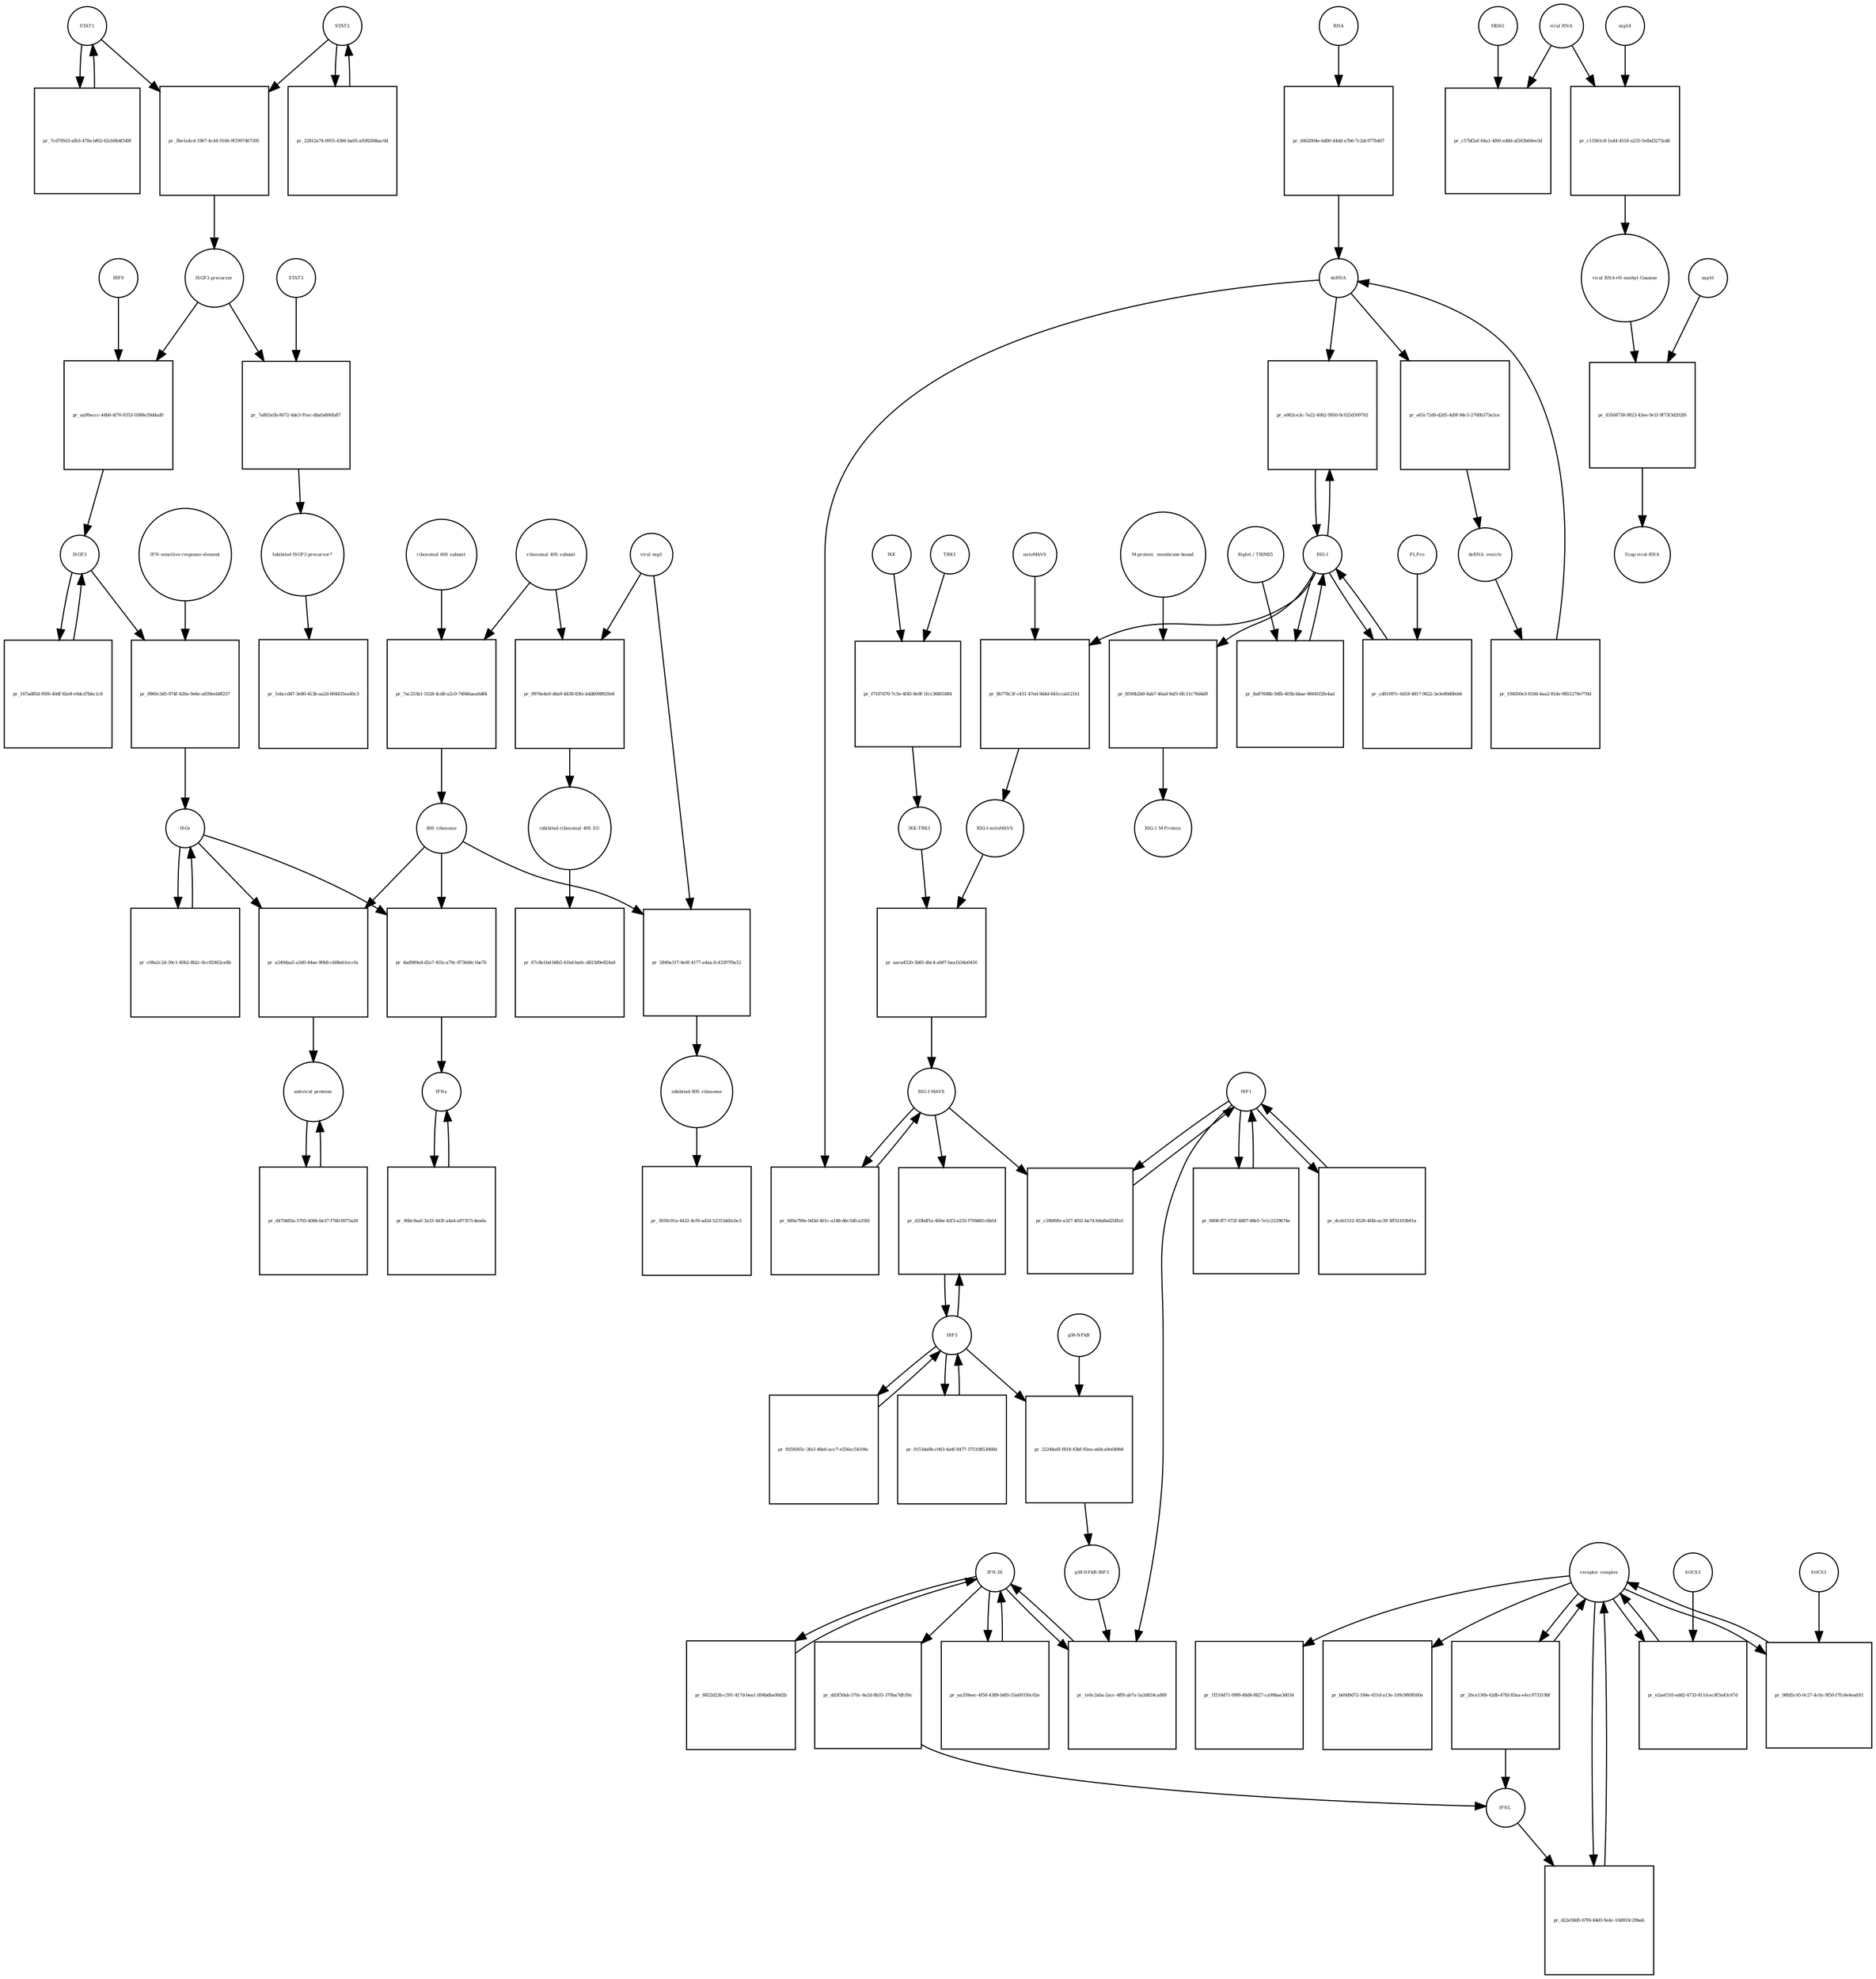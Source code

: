 strict digraph  {
STAT1 [annotation="", bipartite=0, cls=macromolecule, fontsize=4, label=STAT1, shape=circle];
"pr_3be1a4cd-1967-4c44-9166-9f1997467305" [annotation="", bipartite=1, cls=process, fontsize=4, label="pr_3be1a4cd-1967-4c44-9166-9f1997467305", shape=square];
STAT2 [annotation="", bipartite=0, cls=macromolecule, fontsize=4, label=STAT2, shape=circle];
"ISGF3 precursor" [annotation="", bipartite=0, cls=complex, fontsize=4, label="ISGF3 precursor", shape=circle];
"pr_aa99accc-44b0-4f76-9353-0388e39ddad0" [annotation="", bipartite=1, cls=process, fontsize=4, label="pr_aa99accc-44b0-4f76-9353-0388e39ddad0", shape=square];
IRF9 [annotation="", bipartite=0, cls=macromolecule, fontsize=4, label=IRF9, shape=circle];
ISGF3 [annotation="", bipartite=0, cls=complex, fontsize=4, label=ISGF3, shape=circle];
"pr_7cd79503-afb3-478a-bf62-62cb9b4f549f" [annotation="", bipartite=1, cls=process, fontsize=4, label="pr_7cd79503-afb3-478a-bf62-62cb9b4f549f", shape=square];
"pr_22812a74-0955-4366-ba05-a938284bac0d" [annotation="", bipartite=1, cls=process, fontsize=4, label="pr_22812a74-0955-4366-ba05-a938284bac0d", shape=square];
"receptor complex" [annotation="", bipartite=0, cls=complex, fontsize=4, label="receptor complex", shape=circle];
"pr_d22e58d5-67f6-44d3-9a4c-10d933c29bab" [annotation="", bipartite=1, cls=process, fontsize=4, label="pr_d22e58d5-67f6-44d3-9a4c-10d933c29bab", shape=square];
IFNL [annotation="", bipartite=0, cls=macromolecule, fontsize=4, label=IFNL, shape=circle];
"IFN-sensitive-response-element" [annotation="", bipartite=0, cls="nucleic acid feature", fontsize=4, label="IFN-sensitive-response-element", shape=circle];
"pr_0960c3d5-974f-426a-9e6e-a839eeb8f257" [annotation="", bipartite=1, cls=process, fontsize=4, label="pr_0960c3d5-974f-426a-9e6e-a839eeb8f257", shape=square];
ISGs [annotation="", bipartite=0, cls="nucleic acid feature", fontsize=4, label=ISGs, shape=circle];
"pr_4ad989ed-d2a7-41fe-a70c-8736d4c1be76" [annotation="", bipartite=1, cls=process, fontsize=4, label="pr_4ad989ed-d2a7-41fe-a70c-8736d4c1be76", shape=square];
IFNs [annotation="", bipartite=0, cls=macromolecule, fontsize=4, label=IFNs, shape=circle];
"80S ribosome" [annotation="", bipartite=0, cls=complex, fontsize=4, label="80S ribosome", shape=circle];
"pr_a249daa5-a3d0-44ae-90b8-cb08eb1eccfa" [annotation="", bipartite=1, cls=process, fontsize=4, label="pr_a249daa5-a3d0-44ae-90b8-cb08eb1eccfa", shape=square];
"antiviral proteins" [annotation="", bipartite=0, cls=macromolecule, fontsize=4, label="antiviral proteins", shape=circle];
"pr_167ad85d-95f6-40df-82e8-e0dcd7bbc1c8" [annotation="", bipartite=1, cls=process, fontsize=4, label="pr_167ad85d-95f6-40df-82e8-e0dcd7bbc1c8", shape=square];
"pr_c08a2c2d-30c1-40b2-8b2c-8cc82462ce8b" [annotation="", bipartite=1, cls=process, fontsize=4, label="pr_c08a2c2d-30c1-40b2-8b2c-8cc82462ce8b", shape=square];
"pr_d470483a-5705-408b-be37-f76fc0975a26" [annotation="", bipartite=1, cls=process, fontsize=4, label="pr_d470483a-5705-408b-be37-f76fc0975a26", shape=square];
"viral RNA" [annotation="", bipartite=0, cls="nucleic acid feature", fontsize=4, label="viral RNA", shape=circle];
"pr_c57bf2af-84a1-4f60-a48d-af263b60ee3d" [annotation="", bipartite=1, cls=process, fontsize=4, label="pr_c57bf2af-84a1-4f60-a48d-af263b60ee3d", shape=square];
MDA5 [annotation="", bipartite=0, cls=macromolecule, fontsize=4, label=MDA5, shape=circle];
"pr_c13361c8-1a44-4518-a235-5efbd3273cd6" [annotation="", bipartite=1, cls=process, fontsize=4, label="pr_c13361c8-1a44-4518-a235-5efbd3273cd6", shape=square];
"viral RNA+N-methyl-Guanine" [annotation="", bipartite=0, cls="nucleic acid feature", fontsize=4, label="viral RNA+N-methyl-Guanine", shape=circle];
nsp14 [annotation="", bipartite=0, cls=macromolecule, fontsize=4, label=nsp14, shape=circle];
"pr_83568738-9823-45ee-9e1f-9f75f3d202f6" [annotation="", bipartite=1, cls=process, fontsize=4, label="pr_83568738-9823-45ee-9e1f-9f75f3d202f6", shape=square];
"5'cap-viral-RNA" [annotation="", bipartite=0, cls="nucleic acid feature", fontsize=4, label="5'cap-viral-RNA", shape=circle];
nsp16 [annotation="", bipartite=0, cls=macromolecule, fontsize=4, label=nsp16, shape=circle];
IKK [annotation="", bipartite=0, cls=macromolecule, fontsize=4, label=IKK, shape=circle];
"pr_f7107d70-7c5e-4f45-8e9f-1fcc36801884" [annotation="", bipartite=1, cls=process, fontsize=4, label="pr_f7107d70-7c5e-4f45-8e9f-1fcc36801884", shape=square];
TBK1 [annotation="", bipartite=0, cls=macromolecule, fontsize=4, label=TBK1, shape=circle];
"IKK-TBK1" [annotation="", bipartite=0, cls=complex, fontsize=4, label="IKK-TBK1", shape=circle];
IRF3 [annotation="", bipartite=0, cls=macromolecule, fontsize=4, label=IRF3, shape=circle];
"pr_d33bdf1a-46be-42f3-a232-f709d81c6b54" [annotation="", bipartite=1, cls=process, fontsize=4, label="pr_d33bdf1a-46be-42f3-a232-f709d81c6b54", shape=square];
"RIG-I-MAVS" [annotation="", bipartite=0, cls=complex, fontsize=4, label="RIG-I-MAVS", shape=circle];
"pr_9d9a796e-0d3d-401c-a148-d6c5dfca35fd" [annotation="", bipartite=1, cls=process, fontsize=4, label="pr_9d9a796e-0d3d-401c-a148-d6c5dfca35fd", shape=square];
dsRNA [annotation="", bipartite=0, cls="nucleic acid feature", fontsize=4, label=dsRNA, shape=circle];
IRF1 [annotation="", bipartite=0, cls=macromolecule, fontsize=4, label=IRF1, shape=circle];
"pr_c29bf0fe-a327-4f02-ba74-b9a8ad25ffa5" [annotation="", bipartite=1, cls=process, fontsize=4, label="pr_c29bf0fe-a327-4f02-ba74-b9a8ad25ffa5", shape=square];
"IFN-III" [annotation="", bipartite=0, cls=macromolecule, fontsize=4, label="IFN-III", shape=circle];
"pr_aa359aec-4f58-4389-b4f0-55a69330c02e" [annotation="", bipartite=1, cls=process, fontsize=4, label="pr_aa359aec-4f58-4389-b4f0-55a69330c02e", shape=square];
"pr_8822d23b-c591-417d-bea1-894bdba00d2b" [annotation="", bipartite=1, cls=process, fontsize=4, label="pr_8822d23b-c591-417d-bea1-894bdba00d2b", shape=square];
"pr_1e6c2aba-2acc-4ff8-ab7a-5a2d824ca889" [annotation="", bipartite=1, cls=process, fontsize=4, label="pr_1e6c2aba-2acc-4ff8-ab7a-5a2d824ca889", shape=square];
"p38-NFkB-IRF3" [annotation="", bipartite=0, cls=complex, fontsize=4, label="p38-NFkB-IRF3", shape=circle];
"pr_dd3f50ab-370c-4e2d-8b35-370ba7dfcf6c" [annotation="", bipartite=1, cls=process, fontsize=4, label="pr_dd3f50ab-370c-4e2d-8b35-370ba7dfcf6c", shape=square];
"RIG-I" [annotation="", bipartite=0, cls=macromolecule, fontsize=4, label="RIG-I", shape=circle];
"pr_e862ce3c-7e22-4062-9950-9c025d509702" [annotation="", bipartite=1, cls=process, fontsize=4, label="pr_e862ce3c-7e22-4062-9950-9c025d509702", shape=square];
"RIG-I-mitoMAVS" [annotation="", bipartite=0, cls=complex, fontsize=4, label="RIG-I-mitoMAVS", shape=circle];
"pr_aaca4520-3b85-4bc4-ab97-bea1b34a0450" [annotation="", bipartite=1, cls=process, fontsize=4, label="pr_aaca4520-3b85-4bc4-ab97-bea1b34a0450", shape=square];
"p38-NFkB" [annotation="", bipartite=0, cls=complex, fontsize=4, label="p38-NFkB", shape=circle];
"pr_22244a6f-f818-43bf-92ea-a6dca9e649b8" [annotation="", bipartite=1, cls=process, fontsize=4, label="pr_22244a6f-f818-43bf-92ea-a6dca9e649b8", shape=square];
"pr_a65c72d0-d2d5-4d9f-84c5-2760b373e2ce" [annotation="", bipartite=1, cls=process, fontsize=4, label="pr_a65c72d0-d2d5-4d9f-84c5-2760b373e2ce", shape=square];
dsRNA_vesicle [annotation="", bipartite=0, cls="nucleic acid feature", fontsize=4, label=dsRNA_vesicle, shape=circle];
"pr_194050e3-810d-4aa2-81de-9851279e770d" [annotation="", bipartite=1, cls=process, fontsize=4, label="pr_194050e3-810d-4aa2-81de-9851279e770d", shape=square];
"pr_9259265c-3fe2-46e6-acc7-e556ec54104c" [annotation="", bipartite=1, cls=process, fontsize=4, label="pr_9259265c-3fe2-46e6-acc7-e556ec54104c", shape=square];
"pr_0153da0b-c063-4a4f-8477-57510853068d" [annotation="", bipartite=1, cls=process, fontsize=4, label="pr_0153da0b-c063-4a4f-8477-57510853068d", shape=square];
"pr_680fcff7-072f-4887-88e5-7e1c2229674e" [annotation="", bipartite=1, cls=process, fontsize=4, label="pr_680fcff7-072f-4887-88e5-7e1c2229674e", shape=square];
"pr_dceb1512-4526-4f4b-ac39-3ff55103b91a" [annotation="", bipartite=1, cls=process, fontsize=4, label="pr_dceb1512-4526-4f4b-ac39-3ff55103b91a", shape=square];
RNA [annotation="", bipartite=0, cls="nucleic acid feature", fontsize=4, label=RNA, shape=circle];
"pr_d462004e-bd00-44dd-a7b6-7c2dc977b467" [annotation="", bipartite=1, cls=process, fontsize=4, label="pr_d462004e-bd00-44dd-a7b6-7c2dc977b467", shape=square];
"ribosomal 60S subunit" [annotation="", bipartite=0, cls=complex, fontsize=4, label="ribosomal 60S subunit", shape=circle];
"pr_7ac253b1-5528-4cd8-a2c0-74946aea0d84" [annotation="", bipartite=1, cls=process, fontsize=4, label="pr_7ac253b1-5528-4cd8-a2c0-74946aea0d84", shape=square];
"ribosomal 40S subunit" [annotation="", bipartite=0, cls=complex, fontsize=4, label="ribosomal 40S subunit", shape=circle];
"pr_9976e4e0-d6a9-4438-83fe-b4d6098929e8" [annotation="", bipartite=1, cls=process, fontsize=4, label="pr_9976e4e0-d6a9-4438-83fe-b4d6098929e8", shape=square];
"viral nsp1" [annotation="", bipartite=0, cls=macromolecule, fontsize=4, label="viral nsp1", shape=circle];
"inhibited ribosomal 40S SU" [annotation="urn_miriam_doi_10.1101%2F2020.05.18.102467", bipartite=0, cls=complex, fontsize=4, label="inhibited ribosomal 40S SU", shape=circle];
"pr_5849a317-6e9f-4177-a4aa-fc43397f9a52" [annotation="", bipartite=1, cls=process, fontsize=4, label="pr_5849a317-6e9f-4177-a4aa-fc43397f9a52", shape=square];
"inhibited 80S ribosome" [annotation="", bipartite=0, cls=complex, fontsize=4, label="inhibited 80S ribosome", shape=circle];
"pr_7a802e5b-8072-4de3-91ec-dbafa806fa87" [annotation="", bipartite=1, cls=process, fontsize=4, label="pr_7a802e5b-8072-4de3-91ec-dbafa806fa87", shape=square];
STAT3 [annotation="", bipartite=0, cls=macromolecule, fontsize=4, label=STAT3, shape=circle];
"Inhibited ISGF3 precursor?" [annotation="", bipartite=0, cls=complex, fontsize=4, label="Inhibited ISGF3 precursor?", shape=circle];
"pr_96bc9aaf-3a33-443f-a4a4-a97357c4ea6a" [annotation="", bipartite=1, cls=process, fontsize=4, label="pr_96bc9aaf-3a33-443f-a4a4-a97357c4ea6a", shape=square];
"pr_e2aef310-edd2-4733-811d-ec8f3a43c67d" [annotation="", bipartite=1, cls=process, fontsize=4, label="pr_e2aef310-edd2-4733-811d-ec8f3a43c67d", shape=square];
SOCS3 [annotation="", bipartite=0, cls=macromolecule, fontsize=4, label=SOCS3, shape=circle];
"pr_98fd5c45-0c27-4c0c-9f50-f7fc6e4ea693" [annotation="", bipartite=1, cls=process, fontsize=4, label="pr_98fd5c45-0c27-4c0c-9f50-f7fc6e4ea693", shape=square];
SOCS1 [annotation="", bipartite=0, cls=macromolecule, fontsize=4, label=SOCS1, shape=circle];
"pr_1ebccd47-3e80-413b-aa2d-804435ea40c3" [annotation="", bipartite=1, cls=process, fontsize=4, label="pr_1ebccd47-3e80-413b-aa2d-804435ea40c3", shape=square];
"pr_1f516d71-09f8-48d8-8827-ca99bae3d034" [annotation="", bipartite=1, cls=process, fontsize=4, label="pr_1f516d71-09f8-48d8-8827-ca99bae3d034", shape=square];
"pr_b69d9d72-184e-451d-a13e-109c9808580e" [annotation="", bipartite=1, cls=process, fontsize=4, label="pr_b69d9d72-184e-451d-a13e-109c9808580e", shape=square];
"pr_3930c91a-4422-4cf6-ad2d-52315dd2cbc5" [annotation="", bipartite=1, cls=process, fontsize=4, label="pr_3930c91a-4422-4cf6-ad2d-52315dd2cbc5", shape=square];
"pr_67c8e1bd-b6b5-41bd-ba0c-d823d9e824a8" [annotation="", bipartite=1, cls=process, fontsize=4, label="pr_67c8e1bd-b6b5-41bd-ba0c-d823d9e824a8", shape=square];
"pr_26ce136b-42db-47fd-83aa-e4cc973319bf" [annotation="", bipartite=1, cls=process, fontsize=4, label="pr_26ce136b-42db-47fd-83aa-e4cc973319bf", shape=square];
"M-protein_ membrane-bound" [annotation="", bipartite=0, cls=macromolecule, fontsize=4, label="M-protein_ membrane-bound", shape=circle];
"pr_8590b2b0-8ab7-46ad-9af5-6fc11c76d4d9" [annotation="", bipartite=1, cls=process, fontsize=4, label="pr_8590b2b0-8ab7-46ad-9af5-6fc11c76d4d9", shape=square];
"RIG-1 M-Protein" [annotation="", bipartite=0, cls=complex, fontsize=4, label="RIG-1 M-Protein", shape=circle];
"pr_8b778c3f-c431-47ed-9d4d-841ccab12161" [annotation="", bipartite=1, cls=process, fontsize=4, label="pr_8b778c3f-c431-47ed-9d4d-841ccab12161", shape=square];
mitoMAVS [annotation="", bipartite=0, cls=macromolecule, fontsize=4, label=mitoMAVS, shape=circle];
"pr_8a87608b-58fb-403b-bbae-96641f2fe4ad" [annotation="", bipartite=1, cls=process, fontsize=4, label="pr_8a87608b-58fb-403b-bbae-96641f2fe4ad", shape=square];
"Riplet / TRIM25" [annotation="", bipartite=0, cls=macromolecule, fontsize=4, label="Riplet / TRIM25", shape=circle];
"pr_cd01097c-6d18-4817-9622-3e3e80d0feb6" [annotation="", bipartite=1, cls=process, fontsize=4, label="pr_cd01097c-6d18-4817-9622-3e3e80d0feb6", shape=square];
PLPro [annotation="", bipartite=0, cls=macromolecule, fontsize=4, label=PLPro, shape=circle];
STAT1 -> "pr_3be1a4cd-1967-4c44-9166-9f1997467305"  [annotation="", interaction_type=consumption];
STAT1 -> "pr_7cd79503-afb3-478a-bf62-62cb9b4f549f"  [annotation="", interaction_type=consumption];
"pr_3be1a4cd-1967-4c44-9166-9f1997467305" -> "ISGF3 precursor"  [annotation="", interaction_type=production];
STAT2 -> "pr_3be1a4cd-1967-4c44-9166-9f1997467305"  [annotation="", interaction_type=consumption];
STAT2 -> "pr_22812a74-0955-4366-ba05-a938284bac0d"  [annotation="", interaction_type=consumption];
"ISGF3 precursor" -> "pr_aa99accc-44b0-4f76-9353-0388e39ddad0"  [annotation="", interaction_type=consumption];
"ISGF3 precursor" -> "pr_7a802e5b-8072-4de3-91ec-dbafa806fa87"  [annotation="", interaction_type=consumption];
"pr_aa99accc-44b0-4f76-9353-0388e39ddad0" -> ISGF3  [annotation="", interaction_type=production];
IRF9 -> "pr_aa99accc-44b0-4f76-9353-0388e39ddad0"  [annotation="", interaction_type=consumption];
ISGF3 -> "pr_0960c3d5-974f-426a-9e6e-a839eeb8f257"  [annotation="", interaction_type="necessary stimulation"];
ISGF3 -> "pr_167ad85d-95f6-40df-82e8-e0dcd7bbc1c8"  [annotation="", interaction_type=consumption];
"pr_7cd79503-afb3-478a-bf62-62cb9b4f549f" -> STAT1  [annotation="", interaction_type=production];
"pr_22812a74-0955-4366-ba05-a938284bac0d" -> STAT2  [annotation="", interaction_type=production];
"receptor complex" -> "pr_d22e58d5-67f6-44d3-9a4c-10d933c29bab"  [annotation="", interaction_type=consumption];
"receptor complex" -> "pr_e2aef310-edd2-4733-811d-ec8f3a43c67d"  [annotation="", interaction_type=consumption];
"receptor complex" -> "pr_98fd5c45-0c27-4c0c-9f50-f7fc6e4ea693"  [annotation="", interaction_type=consumption];
"receptor complex" -> "pr_1f516d71-09f8-48d8-8827-ca99bae3d034"  [annotation="", interaction_type=consumption];
"receptor complex" -> "pr_b69d9d72-184e-451d-a13e-109c9808580e"  [annotation="", interaction_type=consumption];
"receptor complex" -> "pr_26ce136b-42db-47fd-83aa-e4cc973319bf"  [annotation="", interaction_type=consumption];
"pr_d22e58d5-67f6-44d3-9a4c-10d933c29bab" -> "receptor complex"  [annotation="", interaction_type=production];
IFNL -> "pr_d22e58d5-67f6-44d3-9a4c-10d933c29bab"  [annotation="", interaction_type=stimulation];
"IFN-sensitive-response-element" -> "pr_0960c3d5-974f-426a-9e6e-a839eeb8f257"  [annotation="", interaction_type=consumption];
"pr_0960c3d5-974f-426a-9e6e-a839eeb8f257" -> ISGs  [annotation="", interaction_type=production];
ISGs -> "pr_4ad989ed-d2a7-41fe-a70c-8736d4c1be76"  [annotation="", interaction_type=consumption];
ISGs -> "pr_a249daa5-a3d0-44ae-90b8-cb08eb1eccfa"  [annotation="", interaction_type=consumption];
ISGs -> "pr_c08a2c2d-30c1-40b2-8b2c-8cc82462ce8b"  [annotation="", interaction_type=consumption];
"pr_4ad989ed-d2a7-41fe-a70c-8736d4c1be76" -> IFNs  [annotation="", interaction_type=production];
IFNs -> "pr_96bc9aaf-3a33-443f-a4a4-a97357c4ea6a"  [annotation="", interaction_type=consumption];
"80S ribosome" -> "pr_4ad989ed-d2a7-41fe-a70c-8736d4c1be76"  [annotation="", interaction_type=catalysis];
"80S ribosome" -> "pr_a249daa5-a3d0-44ae-90b8-cb08eb1eccfa"  [annotation="", interaction_type=catalysis];
"80S ribosome" -> "pr_5849a317-6e9f-4177-a4aa-fc43397f9a52"  [annotation="", interaction_type=consumption];
"pr_a249daa5-a3d0-44ae-90b8-cb08eb1eccfa" -> "antiviral proteins"  [annotation="", interaction_type=production];
"antiviral proteins" -> "pr_d470483a-5705-408b-be37-f76fc0975a26"  [annotation="", interaction_type=consumption];
"pr_167ad85d-95f6-40df-82e8-e0dcd7bbc1c8" -> ISGF3  [annotation="", interaction_type=production];
"pr_c08a2c2d-30c1-40b2-8b2c-8cc82462ce8b" -> ISGs  [annotation="", interaction_type=production];
"pr_d470483a-5705-408b-be37-f76fc0975a26" -> "antiviral proteins"  [annotation="", interaction_type=production];
"viral RNA" -> "pr_c57bf2af-84a1-4f60-a48d-af263b60ee3d"  [annotation="", interaction_type=consumption];
"viral RNA" -> "pr_c13361c8-1a44-4518-a235-5efbd3273cd6"  [annotation="", interaction_type=consumption];
MDA5 -> "pr_c57bf2af-84a1-4f60-a48d-af263b60ee3d"  [annotation="urn_miriam_doi_10.1016%2Fj.chom.2020.05.008", interaction_type=catalysis];
"pr_c13361c8-1a44-4518-a235-5efbd3273cd6" -> "viral RNA+N-methyl-Guanine"  [annotation="", interaction_type=production];
"viral RNA+N-methyl-Guanine" -> "pr_83568738-9823-45ee-9e1f-9f75f3d202f6"  [annotation="", interaction_type=consumption];
nsp14 -> "pr_c13361c8-1a44-4518-a235-5efbd3273cd6"  [annotation="", interaction_type=catalysis];
"pr_83568738-9823-45ee-9e1f-9f75f3d202f6" -> "5'cap-viral-RNA"  [annotation="", interaction_type=production];
nsp16 -> "pr_83568738-9823-45ee-9e1f-9f75f3d202f6"  [annotation="urn_miriam_doi_10.1016%2Fj.chom.2020.05.008", interaction_type=catalysis];
IKK -> "pr_f7107d70-7c5e-4f45-8e9f-1fcc36801884"  [annotation="", interaction_type=consumption];
"pr_f7107d70-7c5e-4f45-8e9f-1fcc36801884" -> "IKK-TBK1"  [annotation="", interaction_type=production];
TBK1 -> "pr_f7107d70-7c5e-4f45-8e9f-1fcc36801884"  [annotation="", interaction_type=consumption];
"IKK-TBK1" -> "pr_aaca4520-3b85-4bc4-ab97-bea1b34a0450"  [annotation="", interaction_type=consumption];
IRF3 -> "pr_d33bdf1a-46be-42f3-a232-f709d81c6b54"  [annotation="", interaction_type=consumption];
IRF3 -> "pr_22244a6f-f818-43bf-92ea-a6dca9e649b8"  [annotation="", interaction_type=consumption];
IRF3 -> "pr_9259265c-3fe2-46e6-acc7-e556ec54104c"  [annotation="", interaction_type=consumption];
IRF3 -> "pr_0153da0b-c063-4a4f-8477-57510853068d"  [annotation="", interaction_type=consumption];
"pr_d33bdf1a-46be-42f3-a232-f709d81c6b54" -> IRF3  [annotation="", interaction_type=production];
"RIG-I-MAVS" -> "pr_d33bdf1a-46be-42f3-a232-f709d81c6b54"  [annotation="", interaction_type=stimulation];
"RIG-I-MAVS" -> "pr_9d9a796e-0d3d-401c-a148-d6c5dfca35fd"  [annotation="", interaction_type=consumption];
"RIG-I-MAVS" -> "pr_c29bf0fe-a327-4f02-ba74-b9a8ad25ffa5"  [annotation="", interaction_type=catalysis];
"pr_9d9a796e-0d3d-401c-a148-d6c5dfca35fd" -> "RIG-I-MAVS"  [annotation="", interaction_type=production];
dsRNA -> "pr_9d9a796e-0d3d-401c-a148-d6c5dfca35fd"  [annotation="", interaction_type="necessary stimulation"];
dsRNA -> "pr_e862ce3c-7e22-4062-9950-9c025d509702"  [annotation="", interaction_type="necessary stimulation"];
dsRNA -> "pr_a65c72d0-d2d5-4d9f-84c5-2760b373e2ce"  [annotation="", interaction_type=consumption];
IRF1 -> "pr_c29bf0fe-a327-4f02-ba74-b9a8ad25ffa5"  [annotation="", interaction_type=consumption];
IRF1 -> "pr_1e6c2aba-2acc-4ff8-ab7a-5a2d824ca889"  [annotation="", interaction_type=stimulation];
IRF1 -> "pr_680fcff7-072f-4887-88e5-7e1c2229674e"  [annotation="", interaction_type=consumption];
IRF1 -> "pr_dceb1512-4526-4f4b-ac39-3ff55103b91a"  [annotation="", interaction_type=consumption];
"pr_c29bf0fe-a327-4f02-ba74-b9a8ad25ffa5" -> IRF1  [annotation="", interaction_type=production];
"IFN-III" -> "pr_aa359aec-4f58-4389-b4f0-55a69330c02e"  [annotation="", interaction_type=consumption];
"IFN-III" -> "pr_8822d23b-c591-417d-bea1-894bdba00d2b"  [annotation="", interaction_type=consumption];
"IFN-III" -> "pr_1e6c2aba-2acc-4ff8-ab7a-5a2d824ca889"  [annotation="", interaction_type=consumption];
"IFN-III" -> "pr_dd3f50ab-370c-4e2d-8b35-370ba7dfcf6c"  [annotation="", interaction_type=consumption];
"pr_aa359aec-4f58-4389-b4f0-55a69330c02e" -> "IFN-III"  [annotation="", interaction_type=production];
"pr_8822d23b-c591-417d-bea1-894bdba00d2b" -> "IFN-III"  [annotation="", interaction_type=production];
"pr_1e6c2aba-2acc-4ff8-ab7a-5a2d824ca889" -> "IFN-III"  [annotation="", interaction_type=production];
"p38-NFkB-IRF3" -> "pr_1e6c2aba-2acc-4ff8-ab7a-5a2d824ca889"  [annotation="", interaction_type=stimulation];
"pr_dd3f50ab-370c-4e2d-8b35-370ba7dfcf6c" -> IFNL  [annotation="", interaction_type=production];
"RIG-I" -> "pr_e862ce3c-7e22-4062-9950-9c025d509702"  [annotation="", interaction_type=consumption];
"RIG-I" -> "pr_8590b2b0-8ab7-46ad-9af5-6fc11c76d4d9"  [annotation="", interaction_type=consumption];
"RIG-I" -> "pr_8b778c3f-c431-47ed-9d4d-841ccab12161"  [annotation="", interaction_type=consumption];
"RIG-I" -> "pr_8a87608b-58fb-403b-bbae-96641f2fe4ad"  [annotation="", interaction_type=consumption];
"RIG-I" -> "pr_cd01097c-6d18-4817-9622-3e3e80d0feb6"  [annotation="", interaction_type=consumption];
"pr_e862ce3c-7e22-4062-9950-9c025d509702" -> "RIG-I"  [annotation="", interaction_type=production];
"RIG-I-mitoMAVS" -> "pr_aaca4520-3b85-4bc4-ab97-bea1b34a0450"  [annotation="", interaction_type=consumption];
"pr_aaca4520-3b85-4bc4-ab97-bea1b34a0450" -> "RIG-I-MAVS"  [annotation="", interaction_type=production];
"p38-NFkB" -> "pr_22244a6f-f818-43bf-92ea-a6dca9e649b8"  [annotation="", interaction_type=consumption];
"pr_22244a6f-f818-43bf-92ea-a6dca9e649b8" -> "p38-NFkB-IRF3"  [annotation="", interaction_type=production];
"pr_a65c72d0-d2d5-4d9f-84c5-2760b373e2ce" -> dsRNA_vesicle  [annotation="", interaction_type=production];
dsRNA_vesicle -> "pr_194050e3-810d-4aa2-81de-9851279e770d"  [annotation="", interaction_type=consumption];
"pr_194050e3-810d-4aa2-81de-9851279e770d" -> dsRNA  [annotation="", interaction_type=production];
"pr_9259265c-3fe2-46e6-acc7-e556ec54104c" -> IRF3  [annotation="", interaction_type=production];
"pr_0153da0b-c063-4a4f-8477-57510853068d" -> IRF3  [annotation="", interaction_type=production];
"pr_680fcff7-072f-4887-88e5-7e1c2229674e" -> IRF1  [annotation="", interaction_type=production];
"pr_dceb1512-4526-4f4b-ac39-3ff55103b91a" -> IRF1  [annotation="", interaction_type=production];
RNA -> "pr_d462004e-bd00-44dd-a7b6-7c2dc977b467"  [annotation="", interaction_type=consumption];
"pr_d462004e-bd00-44dd-a7b6-7c2dc977b467" -> dsRNA  [annotation="", interaction_type=production];
"ribosomal 60S subunit" -> "pr_7ac253b1-5528-4cd8-a2c0-74946aea0d84"  [annotation="", interaction_type=consumption];
"pr_7ac253b1-5528-4cd8-a2c0-74946aea0d84" -> "80S ribosome"  [annotation="", interaction_type=production];
"ribosomal 40S subunit" -> "pr_7ac253b1-5528-4cd8-a2c0-74946aea0d84"  [annotation="", interaction_type=consumption];
"ribosomal 40S subunit" -> "pr_9976e4e0-d6a9-4438-83fe-b4d6098929e8"  [annotation="", interaction_type=consumption];
"pr_9976e4e0-d6a9-4438-83fe-b4d6098929e8" -> "inhibited ribosomal 40S SU"  [annotation="", interaction_type=production];
"viral nsp1" -> "pr_9976e4e0-d6a9-4438-83fe-b4d6098929e8"  [annotation="", interaction_type=consumption];
"viral nsp1" -> "pr_5849a317-6e9f-4177-a4aa-fc43397f9a52"  [annotation="", interaction_type=consumption];
"inhibited ribosomal 40S SU" -> "pr_67c8e1bd-b6b5-41bd-ba0c-d823d9e824a8"  [annotation="", interaction_type=consumption];
"pr_5849a317-6e9f-4177-a4aa-fc43397f9a52" -> "inhibited 80S ribosome"  [annotation="", interaction_type=production];
"inhibited 80S ribosome" -> "pr_3930c91a-4422-4cf6-ad2d-52315dd2cbc5"  [annotation="", interaction_type=consumption];
"pr_7a802e5b-8072-4de3-91ec-dbafa806fa87" -> "Inhibited ISGF3 precursor?"  [annotation="", interaction_type=production];
STAT3 -> "pr_7a802e5b-8072-4de3-91ec-dbafa806fa87"  [annotation="", interaction_type=consumption];
"Inhibited ISGF3 precursor?" -> "pr_1ebccd47-3e80-413b-aa2d-804435ea40c3"  [annotation="", interaction_type=consumption];
"pr_96bc9aaf-3a33-443f-a4a4-a97357c4ea6a" -> IFNs  [annotation="", interaction_type=production];
"pr_e2aef310-edd2-4733-811d-ec8f3a43c67d" -> "receptor complex"  [annotation="", interaction_type=production];
SOCS3 -> "pr_e2aef310-edd2-4733-811d-ec8f3a43c67d"  [annotation="", interaction_type=consumption];
"pr_98fd5c45-0c27-4c0c-9f50-f7fc6e4ea693" -> "receptor complex"  [annotation="", interaction_type=production];
SOCS1 -> "pr_98fd5c45-0c27-4c0c-9f50-f7fc6e4ea693"  [annotation="", interaction_type=consumption];
"pr_26ce136b-42db-47fd-83aa-e4cc973319bf" -> IFNL  [annotation="", interaction_type=production];
"pr_26ce136b-42db-47fd-83aa-e4cc973319bf" -> "receptor complex"  [annotation="", interaction_type=production];
"M-protein_ membrane-bound" -> "pr_8590b2b0-8ab7-46ad-9af5-6fc11c76d4d9"  [annotation="", interaction_type=consumption];
"pr_8590b2b0-8ab7-46ad-9af5-6fc11c76d4d9" -> "RIG-1 M-Protein"  [annotation="", interaction_type=production];
"pr_8b778c3f-c431-47ed-9d4d-841ccab12161" -> "RIG-I-mitoMAVS"  [annotation="", interaction_type=production];
mitoMAVS -> "pr_8b778c3f-c431-47ed-9d4d-841ccab12161"  [annotation="", interaction_type=consumption];
"pr_8a87608b-58fb-403b-bbae-96641f2fe4ad" -> "RIG-I"  [annotation="", interaction_type=production];
"Riplet / TRIM25" -> "pr_8a87608b-58fb-403b-bbae-96641f2fe4ad"  [annotation="", interaction_type=catalysis];
"pr_cd01097c-6d18-4817-9622-3e3e80d0feb6" -> "RIG-I"  [annotation="", interaction_type=production];
PLPro -> "pr_cd01097c-6d18-4817-9622-3e3e80d0feb6"  [annotation="", interaction_type=catalysis];
}
